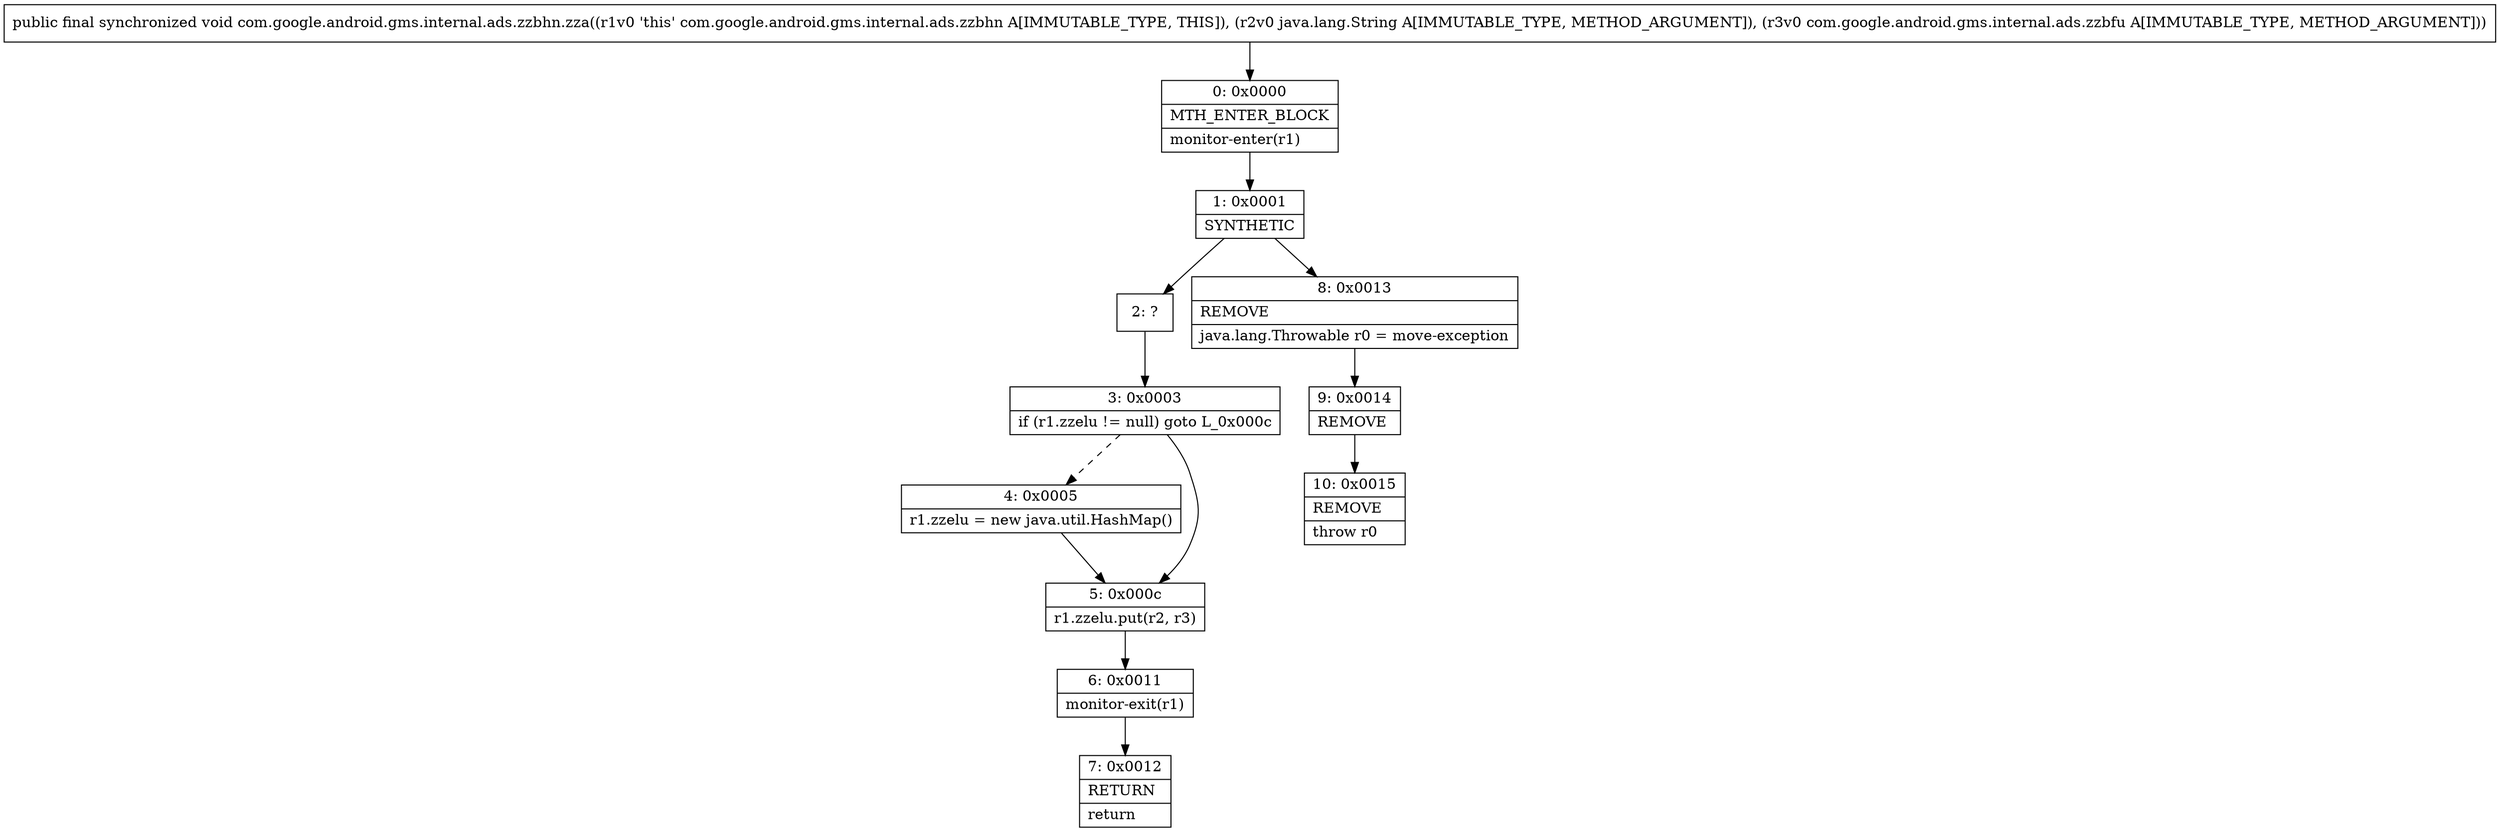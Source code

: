 digraph "CFG forcom.google.android.gms.internal.ads.zzbhn.zza(Ljava\/lang\/String;Lcom\/google\/android\/gms\/internal\/ads\/zzbfu;)V" {
Node_0 [shape=record,label="{0\:\ 0x0000|MTH_ENTER_BLOCK\l|monitor\-enter(r1)\l}"];
Node_1 [shape=record,label="{1\:\ 0x0001|SYNTHETIC\l}"];
Node_2 [shape=record,label="{2\:\ ?}"];
Node_3 [shape=record,label="{3\:\ 0x0003|if (r1.zzelu != null) goto L_0x000c\l}"];
Node_4 [shape=record,label="{4\:\ 0x0005|r1.zzelu = new java.util.HashMap()\l}"];
Node_5 [shape=record,label="{5\:\ 0x000c|r1.zzelu.put(r2, r3)\l}"];
Node_6 [shape=record,label="{6\:\ 0x0011|monitor\-exit(r1)\l}"];
Node_7 [shape=record,label="{7\:\ 0x0012|RETURN\l|return\l}"];
Node_8 [shape=record,label="{8\:\ 0x0013|REMOVE\l|java.lang.Throwable r0 = move\-exception\l}"];
Node_9 [shape=record,label="{9\:\ 0x0014|REMOVE\l}"];
Node_10 [shape=record,label="{10\:\ 0x0015|REMOVE\l|throw r0\l}"];
MethodNode[shape=record,label="{public final synchronized void com.google.android.gms.internal.ads.zzbhn.zza((r1v0 'this' com.google.android.gms.internal.ads.zzbhn A[IMMUTABLE_TYPE, THIS]), (r2v0 java.lang.String A[IMMUTABLE_TYPE, METHOD_ARGUMENT]), (r3v0 com.google.android.gms.internal.ads.zzbfu A[IMMUTABLE_TYPE, METHOD_ARGUMENT])) }"];
MethodNode -> Node_0;
Node_0 -> Node_1;
Node_1 -> Node_2;
Node_1 -> Node_8;
Node_2 -> Node_3;
Node_3 -> Node_4[style=dashed];
Node_3 -> Node_5;
Node_4 -> Node_5;
Node_5 -> Node_6;
Node_6 -> Node_7;
Node_8 -> Node_9;
Node_9 -> Node_10;
}

